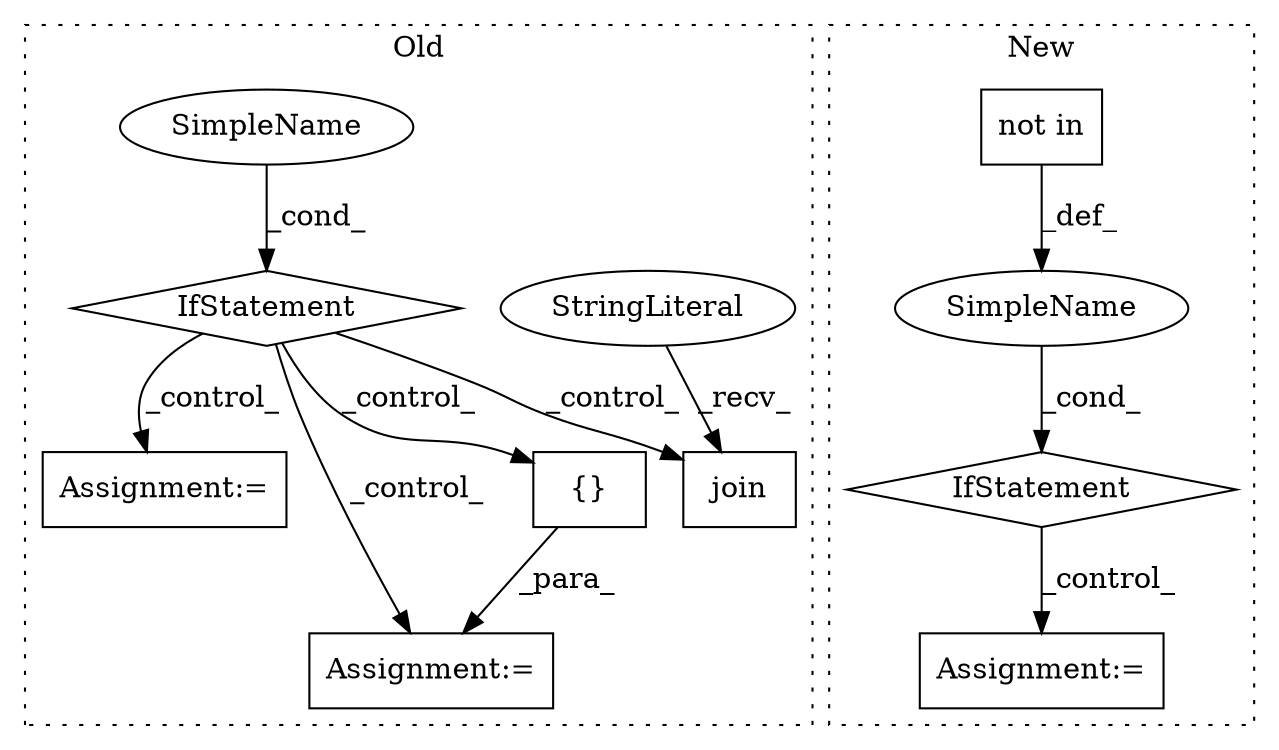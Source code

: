 digraph G {
subgraph cluster0 {
1 [label="join" a="32" s="565,574" l="5,1" shape="box"];
6 [label="StringLiteral" a="45" s="561" l="3" shape="ellipse"];
7 [label="IfStatement" a="25" s="378,401" l="4,2" shape="diamond"];
8 [label="SimpleName" a="42" s="" l="" shape="ellipse"];
9 [label="Assignment:=" a="7" s="421" l="1" shape="box"];
10 [label="Assignment:=" a="7" s="638" l="15" shape="box"];
11 [label="{}" a="4" s="687,699" l="1,1" shape="box"];
label = "Old";
style="dotted";
}
subgraph cluster1 {
2 [label="not in" a="108" s="484" l="19" shape="box"];
3 [label="IfStatement" a="25" s="449,504" l="4,2" shape="diamond"];
4 [label="Assignment:=" a="7" s="564" l="1" shape="box"];
5 [label="SimpleName" a="42" s="" l="" shape="ellipse"];
label = "New";
style="dotted";
}
2 -> 5 [label="_def_"];
3 -> 4 [label="_control_"];
5 -> 3 [label="_cond_"];
6 -> 1 [label="_recv_"];
7 -> 11 [label="_control_"];
7 -> 9 [label="_control_"];
7 -> 1 [label="_control_"];
7 -> 10 [label="_control_"];
8 -> 7 [label="_cond_"];
11 -> 10 [label="_para_"];
}
